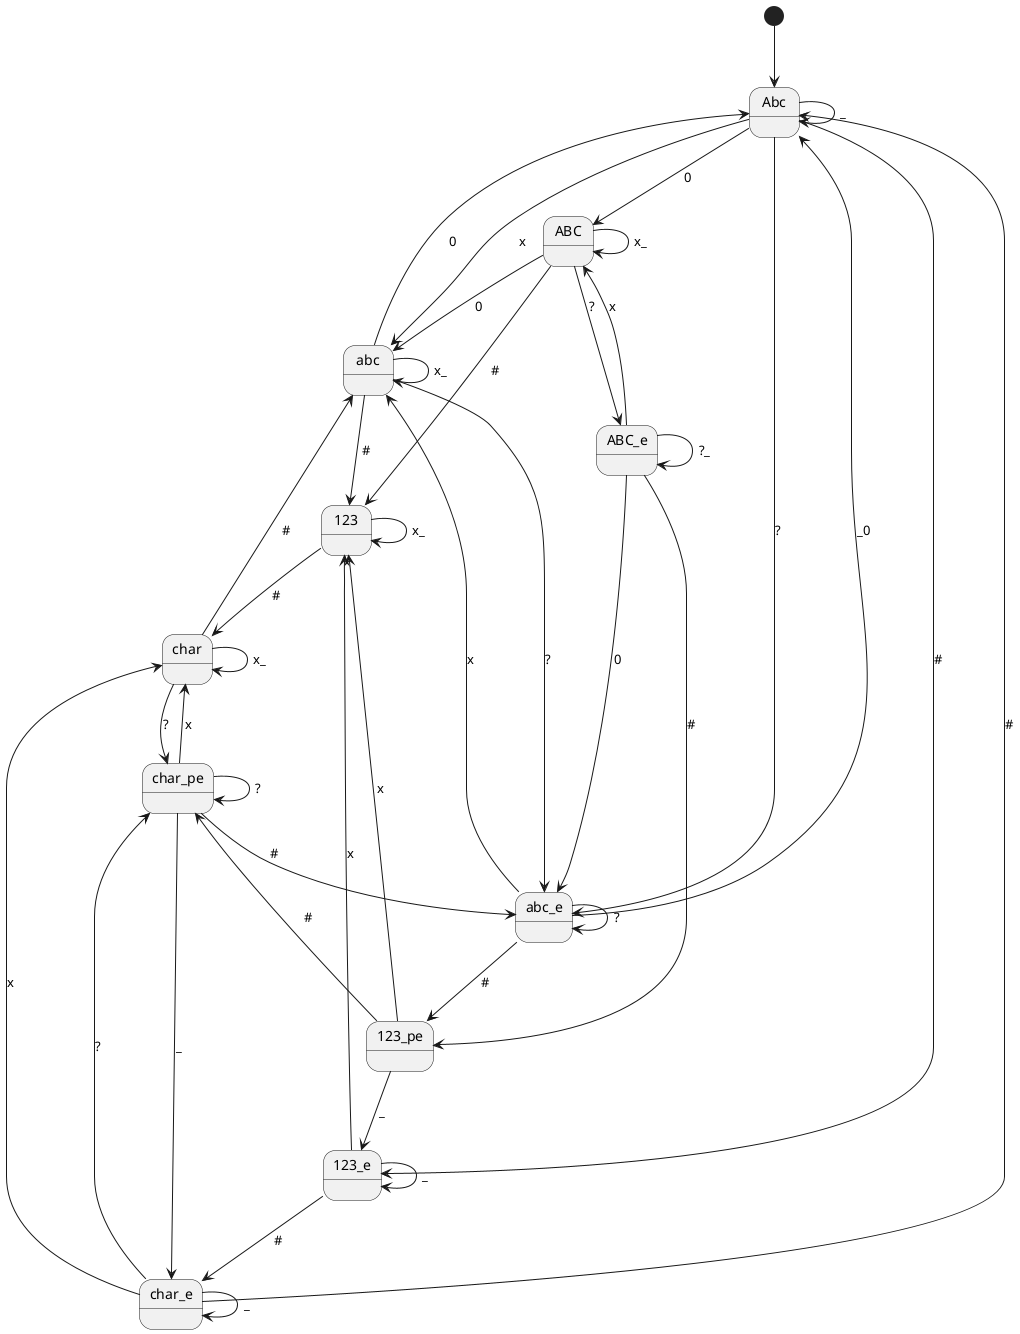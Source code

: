 @startuml
'https://plantuml.com/state-diagram
[*] --> Abc

Abc --> Abc: _
Abc --> ABC: 0
Abc --> abc: x
Abc --> abc_e: ?
Abc --> 123_e: #

ABC --> ABC: x_
ABC --> ABC_e: ?
ABC --> abc: 0
ABC --> 123: #

abc --> Abc: 0
abc --> abc: x_
abc --> abc_e: ?
abc --> 123: #

abc_e --> abc_e: ?
abc_e --> Abc: _0
abc_e --> abc: x
abc_e --> 123_pe: #

ABC_e --> ABC_e: ?_
ABC_e --> ABC: x
ABC_e --> abc_e: 0
ABC_e --> 123_pe: #

'0? not possible
123_pe --> 123: x
123_pe --> 123_e: _
123_pe --> char_pe: #

'0? not possible
123 --> 123: x_
123 --> char: #

'0? not possible
123_e --> 123: x
123_e --> 123_e: _
123_e --> char_e: #

'0 not possible
char --> abc: #
char --> char: x_
char --> char_pe: ?

'0 not possible
char_pe --> abc_e: #
char_pe --> char_e: _
char_pe --> char: x
char_pe --> char_pe: ?

'0 not possible
char_e --> char_e: _
char_e --> char: x
char_e --> char_pe: ?
char_e --> Abc: #

@enduml